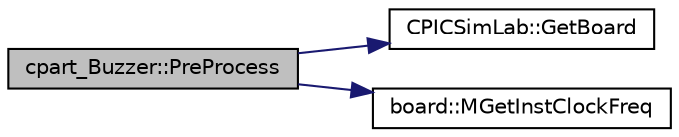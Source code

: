 digraph "cpart_Buzzer::PreProcess"
{
 // LATEX_PDF_SIZE
  edge [fontname="Helvetica",fontsize="10",labelfontname="Helvetica",labelfontsize="10"];
  node [fontname="Helvetica",fontsize="10",shape=record];
  rankdir="LR";
  Node1 [label="cpart_Buzzer::PreProcess",height=0.2,width=0.4,color="black", fillcolor="grey75", style="filled", fontcolor="black",tooltip="Called every start of CPU process."];
  Node1 -> Node2 [color="midnightblue",fontsize="10",style="solid",fontname="Helvetica"];
  Node2 [label="CPICSimLab::GetBoard",height=0.2,width=0.4,color="black", fillcolor="white", style="filled",URL="$class_c_p_i_c_sim_lab.html#aeae1956b61d48261081fc1b2bf339017",tooltip="Return a pointer to board object."];
  Node1 -> Node3 [color="midnightblue",fontsize="10",style="solid",fontname="Helvetica"];
  Node3 [label="board::MGetInstClockFreq",height=0.2,width=0.4,color="black", fillcolor="white", style="filled",URL="$classboard.html#a2c5a0def304361ca54f770b2cd9520fd",tooltip="board microcontroller get cpu internal clock (in PIC frequency/4)"];
}
